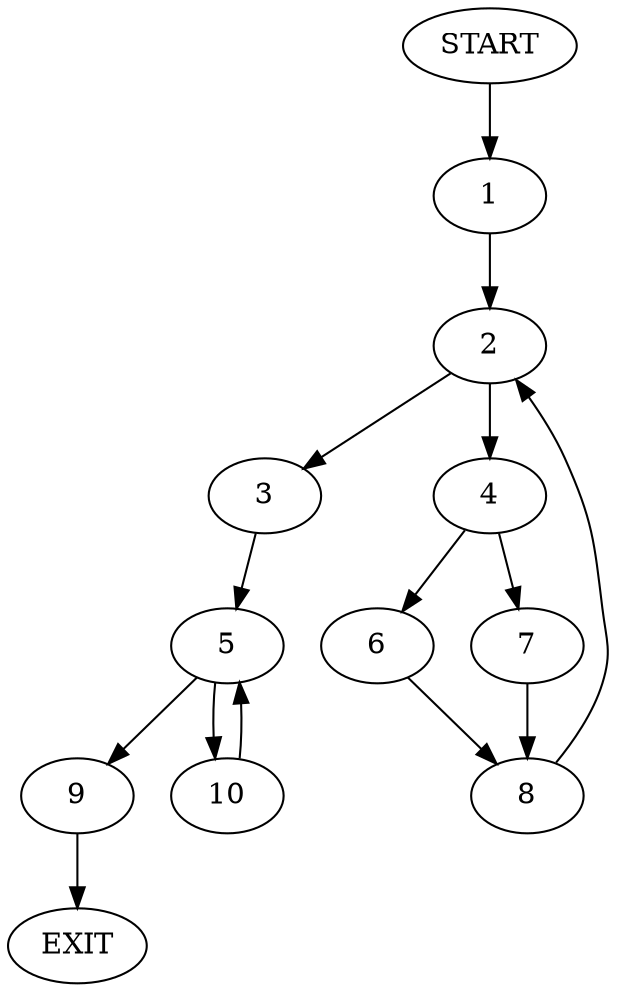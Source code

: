 digraph {
0 [label="START"]
11 [label="EXIT"]
0 -> 1
1 -> 2
2 -> 3
2 -> 4
3 -> 5
4 -> 6
4 -> 7
6 -> 8
7 -> 8
8 -> 2
5 -> 9
5 -> 10
10 -> 5
9 -> 11
}
